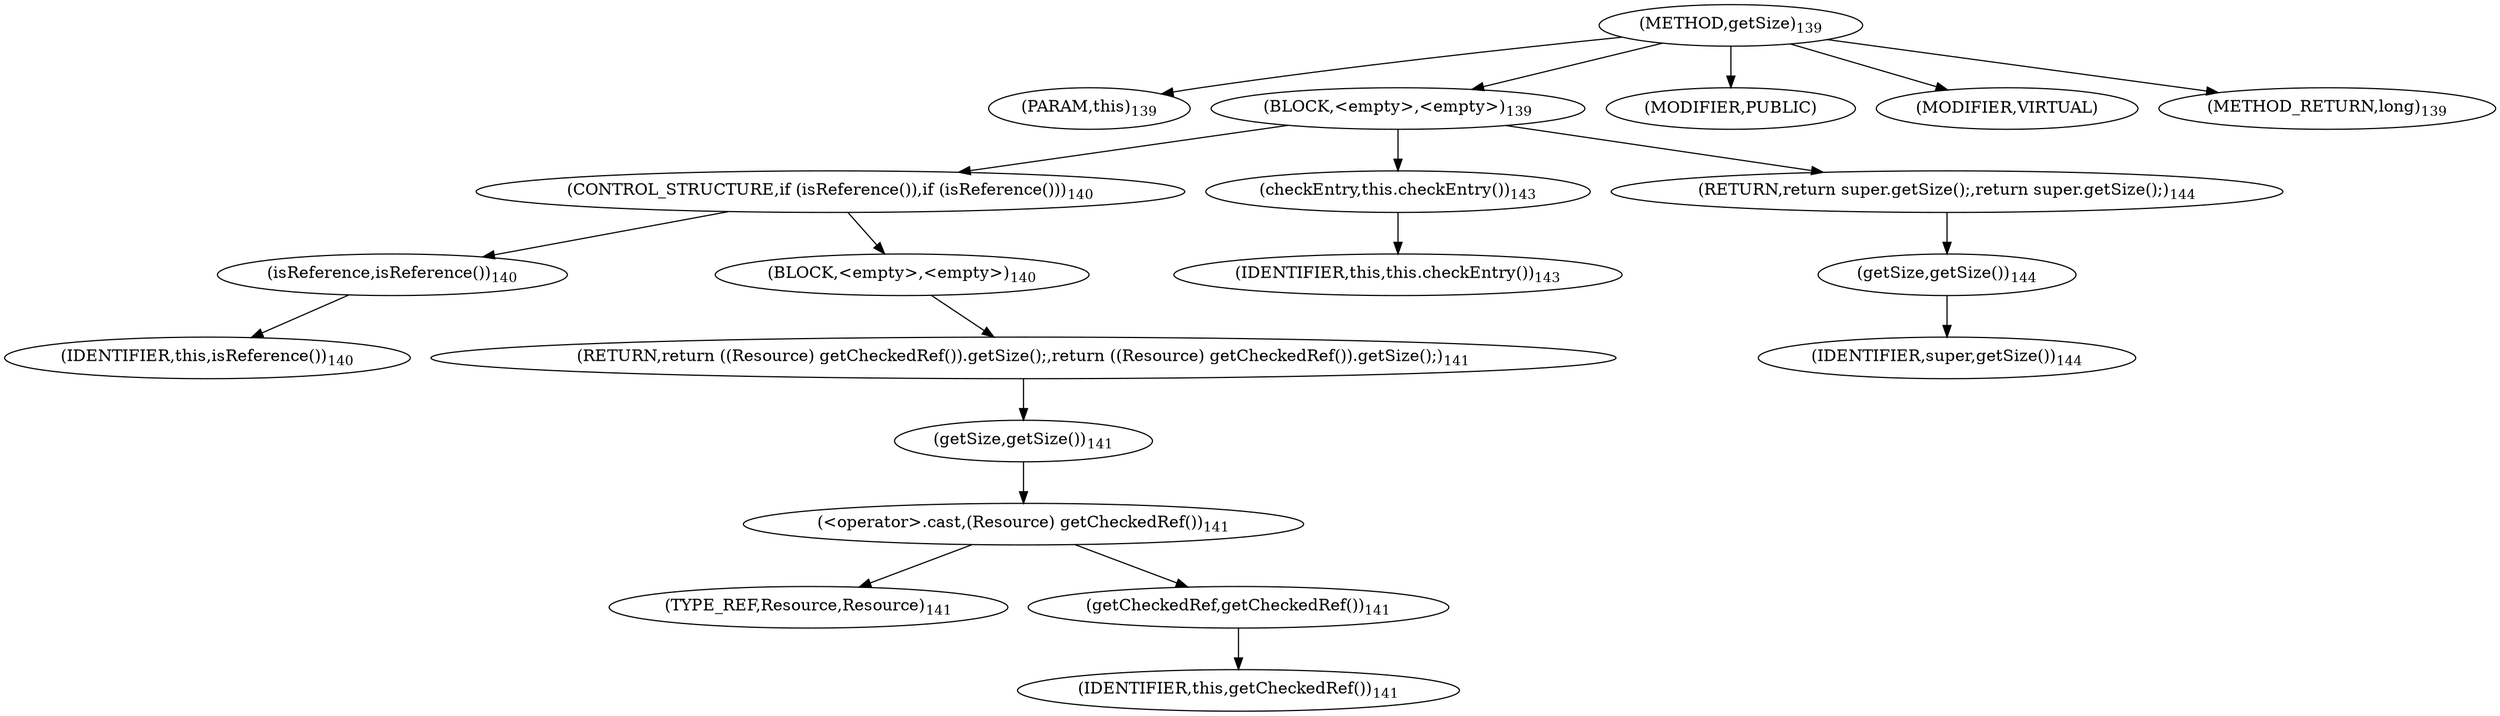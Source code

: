 digraph "getSize" {  
"297" [label = <(METHOD,getSize)<SUB>139</SUB>> ]
"24" [label = <(PARAM,this)<SUB>139</SUB>> ]
"298" [label = <(BLOCK,&lt;empty&gt;,&lt;empty&gt;)<SUB>139</SUB>> ]
"299" [label = <(CONTROL_STRUCTURE,if (isReference()),if (isReference()))<SUB>140</SUB>> ]
"300" [label = <(isReference,isReference())<SUB>140</SUB>> ]
"23" [label = <(IDENTIFIER,this,isReference())<SUB>140</SUB>> ]
"301" [label = <(BLOCK,&lt;empty&gt;,&lt;empty&gt;)<SUB>140</SUB>> ]
"302" [label = <(RETURN,return ((Resource) getCheckedRef()).getSize();,return ((Resource) getCheckedRef()).getSize();)<SUB>141</SUB>> ]
"303" [label = <(getSize,getSize())<SUB>141</SUB>> ]
"304" [label = <(&lt;operator&gt;.cast,(Resource) getCheckedRef())<SUB>141</SUB>> ]
"305" [label = <(TYPE_REF,Resource,Resource)<SUB>141</SUB>> ]
"306" [label = <(getCheckedRef,getCheckedRef())<SUB>141</SUB>> ]
"25" [label = <(IDENTIFIER,this,getCheckedRef())<SUB>141</SUB>> ]
"307" [label = <(checkEntry,this.checkEntry())<SUB>143</SUB>> ]
"26" [label = <(IDENTIFIER,this,this.checkEntry())<SUB>143</SUB>> ]
"308" [label = <(RETURN,return super.getSize();,return super.getSize();)<SUB>144</SUB>> ]
"309" [label = <(getSize,getSize())<SUB>144</SUB>> ]
"310" [label = <(IDENTIFIER,super,getSize())<SUB>144</SUB>> ]
"311" [label = <(MODIFIER,PUBLIC)> ]
"312" [label = <(MODIFIER,VIRTUAL)> ]
"313" [label = <(METHOD_RETURN,long)<SUB>139</SUB>> ]
  "297" -> "24" 
  "297" -> "298" 
  "297" -> "311" 
  "297" -> "312" 
  "297" -> "313" 
  "298" -> "299" 
  "298" -> "307" 
  "298" -> "308" 
  "299" -> "300" 
  "299" -> "301" 
  "300" -> "23" 
  "301" -> "302" 
  "302" -> "303" 
  "303" -> "304" 
  "304" -> "305" 
  "304" -> "306" 
  "306" -> "25" 
  "307" -> "26" 
  "308" -> "309" 
  "309" -> "310" 
}
